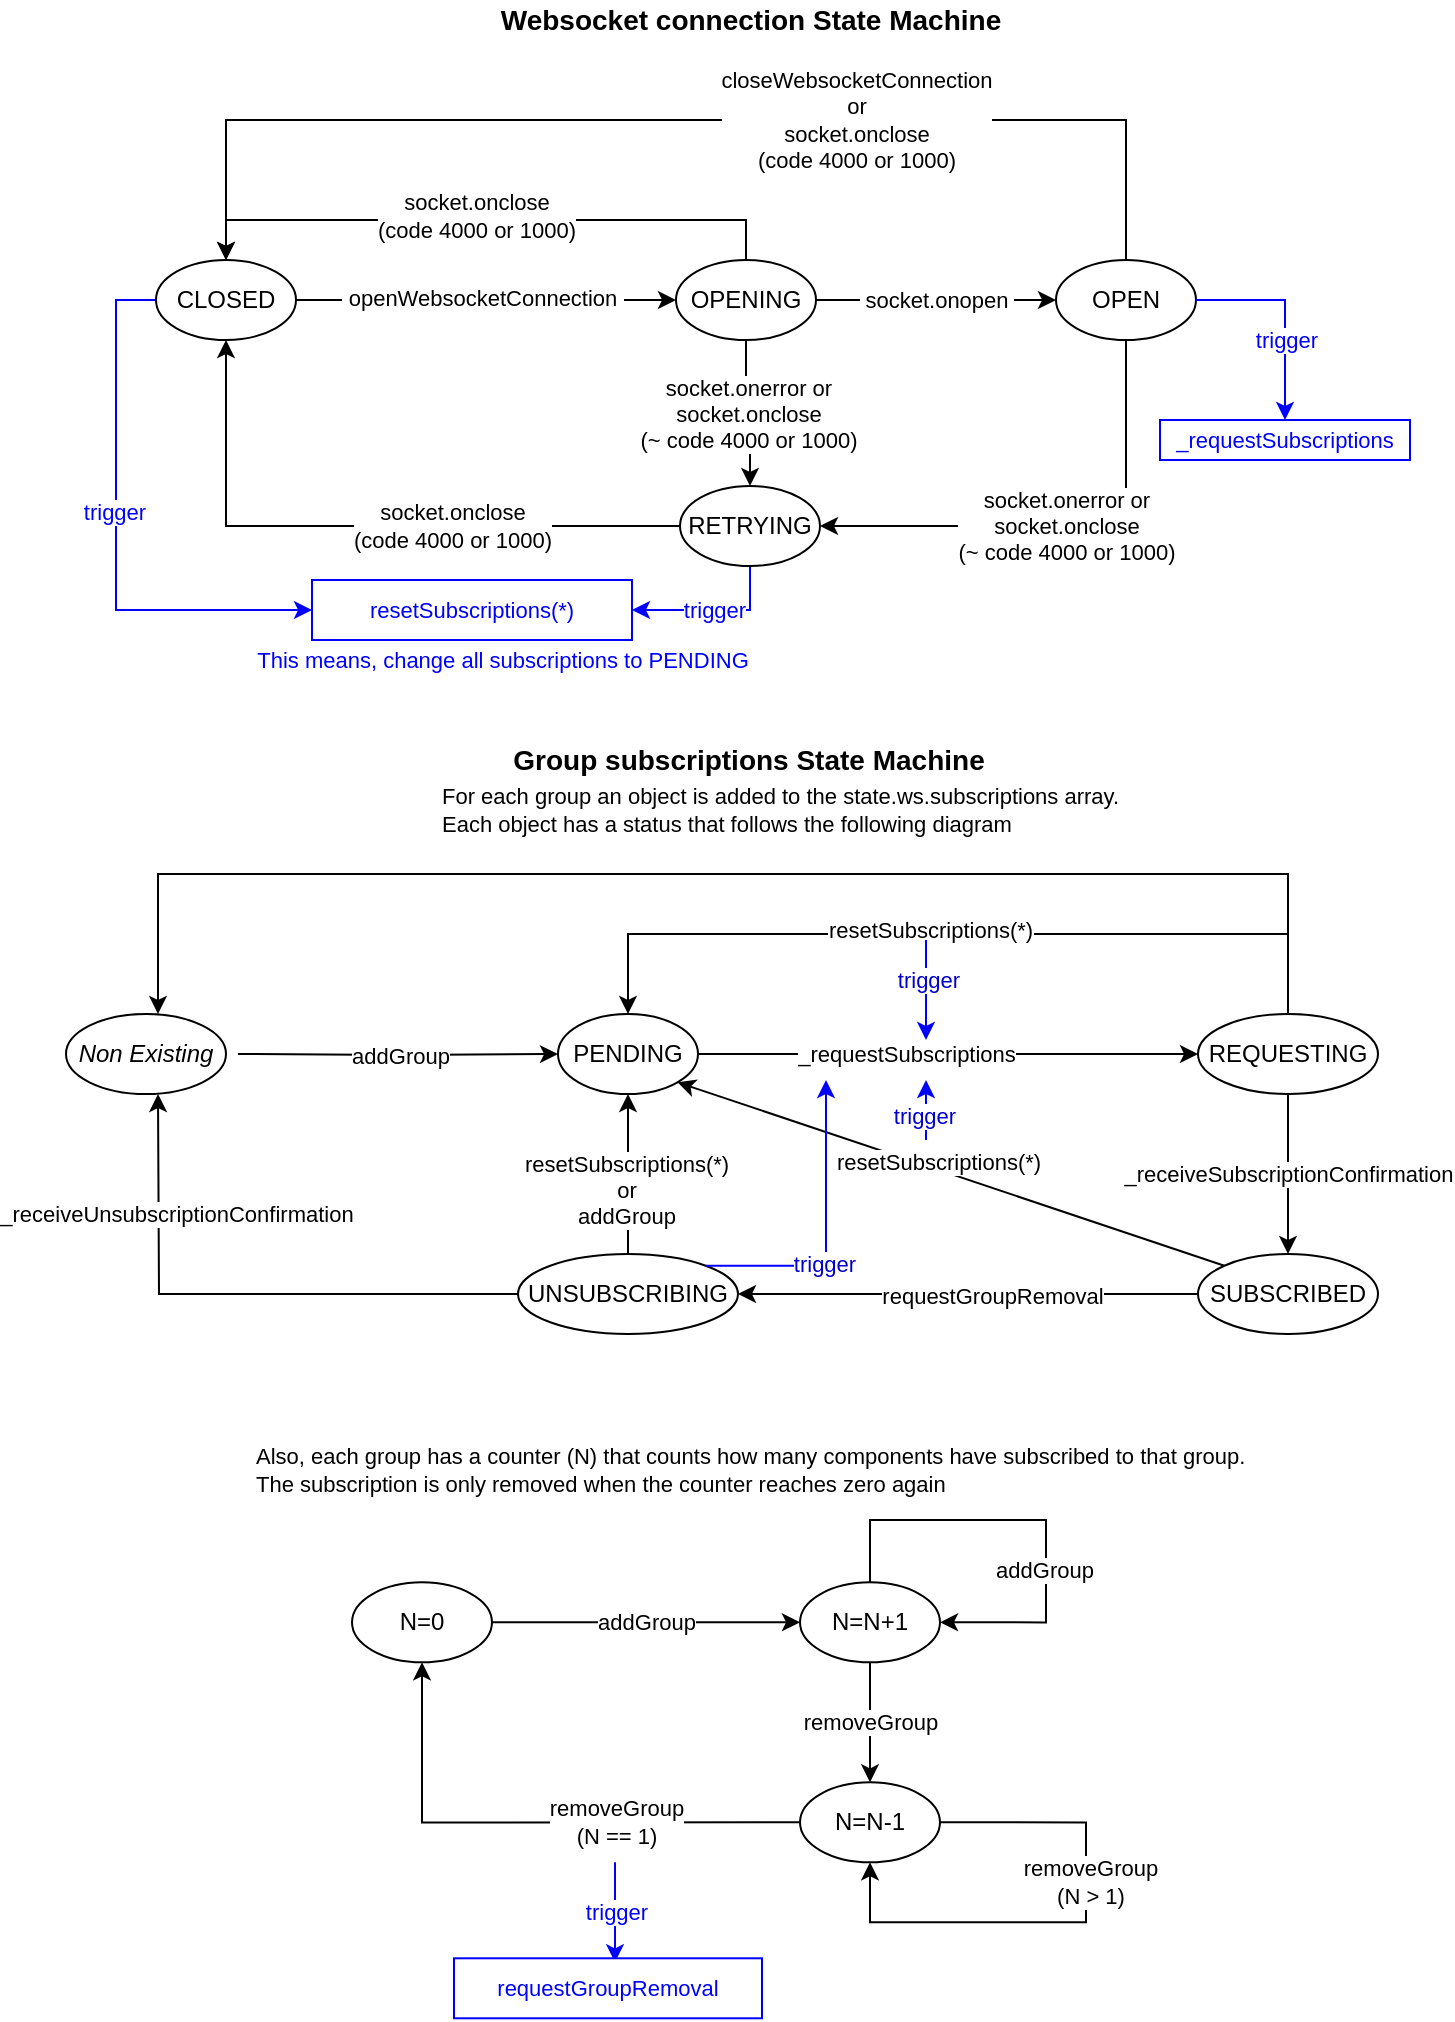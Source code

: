 <mxfile version="13.1.3">
    <diagram id="kEPYXezzI-eteoRro5Sk" name="Page-1">
        <mxGraphModel dx="1808" dy="1180" grid="1" gridSize="10" guides="1" tooltips="1" connect="1" arrows="1" fold="1" page="1" pageScale="1" pageWidth="850" pageHeight="1400" math="0" shadow="0">
            <root>
                <mxCell id="0"/>
                <mxCell id="1" parent="0"/>
                <mxCell id="5eSl7V-lfJAm6dB7IAey-51" style="edgeStyle=orthogonalEdgeStyle;rounded=0;orthogonalLoop=1;jettySize=auto;html=1;entryX=0;entryY=0.5;entryDx=0;entryDy=0;strokeColor=#0000FF;fontSize=11;fontColor=#000000;exitX=0;exitY=0.5;exitDx=0;exitDy=0;" parent="1" source="5eSl7V-lfJAm6dB7IAey-1" target="5eSl7V-lfJAm6dB7IAey-45" edge="1">
                    <mxGeometry relative="1" as="geometry">
                        <mxPoint x="162.0" y="343" as="targetPoint"/>
                    </mxGeometry>
                </mxCell>
                <mxCell id="5eSl7V-lfJAm6dB7IAey-52" value="trigger" style="text;html=1;align=center;verticalAlign=middle;resizable=0;points=[];labelBackgroundColor=#ffffff;fontSize=11;fontColor=#0000FF;" parent="5eSl7V-lfJAm6dB7IAey-51" vertex="1" connectable="0">
                    <mxGeometry x="-0.079" y="-1" relative="1" as="geometry">
                        <mxPoint as="offset"/>
                    </mxGeometry>
                </mxCell>
                <mxCell id="5eSl7V-lfJAm6dB7IAey-1" value="CLOSED" style="ellipse;whiteSpace=wrap;html=1;" parent="1" vertex="1">
                    <mxGeometry x="155" y="160" width="70" height="40" as="geometry"/>
                </mxCell>
                <mxCell id="5eSl7V-lfJAm6dB7IAey-10" value="socket.onerror or&lt;br&gt;socket.onclose&lt;br&gt;(~ code 4000 or 1000)" style="edgeStyle=orthogonalEdgeStyle;rounded=0;orthogonalLoop=1;jettySize=auto;html=1;entryX=0.5;entryY=0;entryDx=0;entryDy=0;" parent="1" source="5eSl7V-lfJAm6dB7IAey-2" target="5eSl7V-lfJAm6dB7IAey-4" edge="1">
                    <mxGeometry relative="1" as="geometry"/>
                </mxCell>
                <mxCell id="5eSl7V-lfJAm6dB7IAey-14" style="edgeStyle=orthogonalEdgeStyle;rounded=0;orthogonalLoop=1;jettySize=auto;html=1;exitX=0.5;exitY=0;exitDx=0;exitDy=0;fontSize=11;entryX=0.5;entryY=0;entryDx=0;entryDy=0;" parent="1" source="5eSl7V-lfJAm6dB7IAey-2" target="5eSl7V-lfJAm6dB7IAey-1" edge="1">
                    <mxGeometry relative="1" as="geometry">
                        <mxPoint x="450" y="70" as="targetPoint"/>
                        <Array as="points">
                            <mxPoint x="450" y="140"/>
                            <mxPoint x="190" y="140"/>
                        </Array>
                    </mxGeometry>
                </mxCell>
                <mxCell id="5eSl7V-lfJAm6dB7IAey-15" value="socket.onclose&lt;br&gt;(code 4000 or 1000)" style="text;html=1;align=center;verticalAlign=middle;resizable=0;points=[];labelBackgroundColor=#ffffff;fontSize=11;" parent="5eSl7V-lfJAm6dB7IAey-14" vertex="1" connectable="0">
                    <mxGeometry x="0.035" y="-2" relative="1" as="geometry">
                        <mxPoint as="offset"/>
                    </mxGeometry>
                </mxCell>
                <mxCell id="5eSl7V-lfJAm6dB7IAey-2" value="OPENING" style="ellipse;whiteSpace=wrap;html=1;" parent="1" vertex="1">
                    <mxGeometry x="415" y="160" width="70" height="40" as="geometry"/>
                </mxCell>
                <mxCell id="5eSl7V-lfJAm6dB7IAey-3" value="OPEN" style="ellipse;whiteSpace=wrap;html=1;" parent="1" vertex="1">
                    <mxGeometry x="605" y="160" width="70" height="40" as="geometry"/>
                </mxCell>
                <mxCell id="5eSl7V-lfJAm6dB7IAey-16" value="socket.onclose&lt;br&gt;(code 4000 or 1000)" style="edgeStyle=orthogonalEdgeStyle;rounded=0;orthogonalLoop=1;jettySize=auto;html=1;entryX=0.5;entryY=1;entryDx=0;entryDy=0;fontSize=11;" parent="1" source="5eSl7V-lfJAm6dB7IAey-4" target="5eSl7V-lfJAm6dB7IAey-1" edge="1">
                    <mxGeometry x="-0.288" relative="1" as="geometry">
                        <mxPoint as="offset"/>
                    </mxGeometry>
                </mxCell>
                <mxCell id="5eSl7V-lfJAm6dB7IAey-47" value="&lt;font color=&quot;#0000ff&quot;&gt;trigger&lt;/font&gt;" style="edgeStyle=orthogonalEdgeStyle;rounded=0;orthogonalLoop=1;jettySize=auto;html=1;exitX=0.5;exitY=1;exitDx=0;exitDy=0;entryX=1;entryY=0.5;entryDx=0;entryDy=0;fontSize=11;strokeColor=#0000FF;" parent="1" source="5eSl7V-lfJAm6dB7IAey-4" target="5eSl7V-lfJAm6dB7IAey-45" edge="1">
                    <mxGeometry relative="1" as="geometry"/>
                </mxCell>
                <mxCell id="5eSl7V-lfJAm6dB7IAey-4" value="RETRYING" style="ellipse;whiteSpace=wrap;html=1;" parent="1" vertex="1">
                    <mxGeometry x="417" y="273" width="70" height="40" as="geometry"/>
                </mxCell>
                <mxCell id="5eSl7V-lfJAm6dB7IAey-5" value="" style="endArrow=classic;html=1;entryX=0;entryY=0.5;entryDx=0;entryDy=0;exitX=1;exitY=0.5;exitDx=0;exitDy=0;" parent="1" source="5eSl7V-lfJAm6dB7IAey-1" target="5eSl7V-lfJAm6dB7IAey-2" edge="1">
                    <mxGeometry width="50" height="50" relative="1" as="geometry">
                        <mxPoint x="365" y="480" as="sourcePoint"/>
                        <mxPoint x="415" y="430" as="targetPoint"/>
                    </mxGeometry>
                </mxCell>
                <mxCell id="5eSl7V-lfJAm6dB7IAey-9" value="&amp;nbsp;openWebsocketConnection&amp;nbsp;" style="text;html=1;align=center;verticalAlign=middle;resizable=0;points=[];labelBackgroundColor=#ffffff;fontSize=11;" parent="5eSl7V-lfJAm6dB7IAey-5" vertex="1" connectable="0">
                    <mxGeometry x="-0.022" y="1" relative="1" as="geometry">
                        <mxPoint as="offset"/>
                    </mxGeometry>
                </mxCell>
                <mxCell id="5eSl7V-lfJAm6dB7IAey-7" value="&lt;font style=&quot;font-size: 11px&quot;&gt;&amp;nbsp;socket.onopen&amp;nbsp;&lt;/font&gt;" style="endArrow=classic;html=1;entryX=0;entryY=0.5;entryDx=0;entryDy=0;exitX=1;exitY=0.5;exitDx=0;exitDy=0;" parent="1" source="5eSl7V-lfJAm6dB7IAey-2" target="5eSl7V-lfJAm6dB7IAey-3" edge="1">
                    <mxGeometry width="50" height="50" relative="1" as="geometry">
                        <mxPoint x="365" y="480" as="sourcePoint"/>
                        <mxPoint x="415" y="430" as="targetPoint"/>
                    </mxGeometry>
                </mxCell>
                <mxCell id="5eSl7V-lfJAm6dB7IAey-12" value="socket.onerror or&lt;br&gt;socket.onclose&lt;br&gt;(~ code 4000 or 1000)" style="edgeStyle=orthogonalEdgeStyle;rounded=0;orthogonalLoop=1;jettySize=auto;html=1;entryX=1;entryY=0.5;entryDx=0;entryDy=0;exitX=0.5;exitY=1;exitDx=0;exitDy=0;" parent="1" source="5eSl7V-lfJAm6dB7IAey-3" target="5eSl7V-lfJAm6dB7IAey-4" edge="1">
                    <mxGeometry relative="1" as="geometry">
                        <mxPoint x="460" y="210" as="sourcePoint"/>
                        <mxPoint x="460" y="330" as="targetPoint"/>
                    </mxGeometry>
                </mxCell>
                <mxCell id="5eSl7V-lfJAm6dB7IAey-13" value="closeWebsocketConnection&lt;br&gt;or&lt;br&gt;socket.onclose&lt;br&gt;(code 4000 or 1000)" style="edgeStyle=orthogonalEdgeStyle;rounded=0;orthogonalLoop=1;jettySize=auto;html=1;entryX=0.5;entryY=0;entryDx=0;entryDy=0;exitX=0.5;exitY=0;exitDx=0;exitDy=0;" parent="1" source="5eSl7V-lfJAm6dB7IAey-3" target="5eSl7V-lfJAm6dB7IAey-1" edge="1">
                    <mxGeometry x="-0.305" relative="1" as="geometry">
                        <mxPoint x="690" y="210" as="sourcePoint"/>
                        <mxPoint x="495" y="350" as="targetPoint"/>
                        <Array as="points">
                            <mxPoint x="640" y="90"/>
                            <mxPoint x="190" y="90"/>
                        </Array>
                        <mxPoint as="offset"/>
                    </mxGeometry>
                </mxCell>
                <mxCell id="5eSl7V-lfJAm6dB7IAey-17" value="&lt;font style=&quot;font-size: 14px&quot;&gt;Websocket connection State Machine&lt;/font&gt;" style="text;html=1;align=center;verticalAlign=middle;resizable=0;points=[];autosize=1;fontSize=11;fontStyle=1" parent="1" vertex="1">
                    <mxGeometry x="317" y="30" width="270" height="20" as="geometry"/>
                </mxCell>
                <mxCell id="5eSl7V-lfJAm6dB7IAey-20" value="&lt;font style=&quot;font-size: 14px&quot;&gt;Group subscriptions State Machine&lt;/font&gt;" style="text;html=1;align=center;verticalAlign=middle;resizable=0;points=[];autosize=1;fontSize=11;fontStyle=1" parent="1" vertex="1">
                    <mxGeometry x="326" y="400" width="250" height="20" as="geometry"/>
                </mxCell>
                <mxCell id="5eSl7V-lfJAm6dB7IAey-28" style="edgeStyle=orthogonalEdgeStyle;rounded=0;orthogonalLoop=1;jettySize=auto;html=1;exitX=1;exitY=0.5;exitDx=0;exitDy=0;fontSize=11;" parent="1" source="5eSl7V-lfJAm6dB7IAey-21" target="5eSl7V-lfJAm6dB7IAey-23" edge="1">
                    <mxGeometry relative="1" as="geometry"/>
                </mxCell>
                <mxCell id="5eSl7V-lfJAm6dB7IAey-29" value="_requestSubscriptions" style="text;html=1;align=center;verticalAlign=middle;resizable=0;points=[];labelBackgroundColor=#ffffff;fontSize=11;" parent="5eSl7V-lfJAm6dB7IAey-28" vertex="1" connectable="0">
                    <mxGeometry x="-0.275" y="4" relative="1" as="geometry">
                        <mxPoint x="13.17" y="4" as="offset"/>
                    </mxGeometry>
                </mxCell>
                <mxCell id="5eSl7V-lfJAm6dB7IAey-21" value="PENDING" style="ellipse;whiteSpace=wrap;html=1;" parent="1" vertex="1">
                    <mxGeometry x="356" y="537" width="70" height="40" as="geometry"/>
                </mxCell>
                <mxCell id="5eSl7V-lfJAm6dB7IAey-27" value="&lt;div&gt;addGroup&lt;br&gt;&lt;/div&gt;" style="edgeStyle=orthogonalEdgeStyle;rounded=0;orthogonalLoop=1;jettySize=auto;html=1;entryX=0;entryY=0.5;entryDx=0;entryDy=0;fontSize=11;" parent="1" target="5eSl7V-lfJAm6dB7IAey-21" edge="1">
                    <mxGeometry relative="1" as="geometry">
                        <mxPoint x="196" y="557" as="sourcePoint"/>
                    </mxGeometry>
                </mxCell>
                <mxCell id="5eSl7V-lfJAm6dB7IAey-22" value="&lt;i&gt;Non Existing&lt;/i&gt;" style="ellipse;whiteSpace=wrap;html=1;" parent="1" vertex="1">
                    <mxGeometry x="110" y="537" width="80" height="40" as="geometry"/>
                </mxCell>
                <mxCell id="5eSl7V-lfJAm6dB7IAey-30" value="_receiveSubscriptionConfirmation" style="edgeStyle=orthogonalEdgeStyle;rounded=0;orthogonalLoop=1;jettySize=auto;html=1;entryX=0.5;entryY=0;entryDx=0;entryDy=0;fontSize=11;" parent="1" source="5eSl7V-lfJAm6dB7IAey-23" target="5eSl7V-lfJAm6dB7IAey-24" edge="1">
                    <mxGeometry relative="1" as="geometry"/>
                </mxCell>
                <mxCell id="5eSl7V-lfJAm6dB7IAey-38" style="edgeStyle=orthogonalEdgeStyle;rounded=0;orthogonalLoop=1;jettySize=auto;html=1;exitX=0.5;exitY=0;exitDx=0;exitDy=0;entryX=0.5;entryY=0;entryDx=0;entryDy=0;fontSize=11;" parent="1" source="5eSl7V-lfJAm6dB7IAey-23" target="5eSl7V-lfJAm6dB7IAey-21" edge="1">
                    <mxGeometry relative="1" as="geometry">
                        <Array as="points">
                            <mxPoint x="721" y="497"/>
                            <mxPoint x="391" y="497"/>
                        </Array>
                    </mxGeometry>
                </mxCell>
                <mxCell id="5eSl7V-lfJAm6dB7IAey-40" value="&lt;span style=&quot;white-space: normal&quot;&gt;resetSubscriptions(*)&lt;/span&gt;" style="text;html=1;align=center;verticalAlign=middle;resizable=0;points=[];labelBackgroundColor=#ffffff;fontSize=11;" parent="5eSl7V-lfJAm6dB7IAey-38" vertex="1" connectable="0">
                    <mxGeometry x="0.07" y="-2" relative="1" as="geometry">
                        <mxPoint as="offset"/>
                    </mxGeometry>
                </mxCell>
                <mxCell id="5eSl7V-lfJAm6dB7IAey-58" style="edgeStyle=orthogonalEdgeStyle;rounded=0;orthogonalLoop=1;jettySize=auto;html=1;exitX=0.5;exitY=0;exitDx=0;exitDy=0;entryX=0.5;entryY=0;entryDx=0;entryDy=0;strokeColor=#000000;fontSize=11;fontColor=#0000FF;" parent="1" source="5eSl7V-lfJAm6dB7IAey-23" edge="1">
                    <mxGeometry relative="1" as="geometry">
                        <mxPoint x="156" y="537" as="targetPoint"/>
                        <Array as="points">
                            <mxPoint x="721" y="467"/>
                            <mxPoint x="156" y="467"/>
                        </Array>
                    </mxGeometry>
                </mxCell>
                <mxCell id="5eSl7V-lfJAm6dB7IAey-23" value="REQUESTING" style="ellipse;whiteSpace=wrap;html=1;" parent="1" vertex="1">
                    <mxGeometry x="676" y="537" width="90" height="40" as="geometry"/>
                </mxCell>
                <mxCell id="5eSl7V-lfJAm6dB7IAey-26" value="" style="edgeStyle=orthogonalEdgeStyle;rounded=0;orthogonalLoop=1;jettySize=auto;html=1;fontSize=11;" parent="1" source="5eSl7V-lfJAm6dB7IAey-24" target="5eSl7V-lfJAm6dB7IAey-25" edge="1">
                    <mxGeometry relative="1" as="geometry"/>
                </mxCell>
                <mxCell id="5eSl7V-lfJAm6dB7IAey-31" value="requestGroupRemoval" style="text;html=1;align=center;verticalAlign=middle;resizable=0;points=[];labelBackgroundColor=#ffffff;fontSize=11;" parent="5eSl7V-lfJAm6dB7IAey-26" vertex="1" connectable="0">
                    <mxGeometry x="-0.105" y="1" relative="1" as="geometry">
                        <mxPoint as="offset"/>
                    </mxGeometry>
                </mxCell>
                <mxCell id="5eSl7V-lfJAm6dB7IAey-36" style="rounded=0;orthogonalLoop=1;jettySize=auto;html=1;exitX=0;exitY=0;exitDx=0;exitDy=0;entryX=1;entryY=1;entryDx=0;entryDy=0;fontSize=11;" parent="1" source="5eSl7V-lfJAm6dB7IAey-24" target="5eSl7V-lfJAm6dB7IAey-21" edge="1">
                    <mxGeometry relative="1" as="geometry"/>
                </mxCell>
                <mxCell id="5eSl7V-lfJAm6dB7IAey-37" value="&lt;span style=&quot;white-space: normal&quot;&gt;resetSubscriptions(*)&lt;/span&gt;" style="text;html=1;align=center;verticalAlign=middle;resizable=0;points=[];labelBackgroundColor=#ffffff;fontSize=11;fontColor=#000000;" parent="5eSl7V-lfJAm6dB7IAey-36" vertex="1" connectable="0">
                    <mxGeometry x="0.056" y="-4" relative="1" as="geometry">
                        <mxPoint as="offset"/>
                    </mxGeometry>
                </mxCell>
                <mxCell id="5eSl7V-lfJAm6dB7IAey-24" value="SUBSCRIBED" style="ellipse;whiteSpace=wrap;html=1;" parent="1" vertex="1">
                    <mxGeometry x="676" y="657" width="90" height="40" as="geometry"/>
                </mxCell>
                <mxCell id="5eSl7V-lfJAm6dB7IAey-32" style="edgeStyle=orthogonalEdgeStyle;rounded=0;orthogonalLoop=1;jettySize=auto;html=1;exitX=0;exitY=0.5;exitDx=0;exitDy=0;entryX=0.5;entryY=1;entryDx=0;entryDy=0;fontSize=11;" parent="1" source="5eSl7V-lfJAm6dB7IAey-25" edge="1">
                    <mxGeometry relative="1" as="geometry">
                        <mxPoint x="156" y="577" as="targetPoint"/>
                    </mxGeometry>
                </mxCell>
                <mxCell id="5eSl7V-lfJAm6dB7IAey-33" value="_receiveUnsubscriptionConfirmation" style="text;html=1;align=center;verticalAlign=middle;resizable=0;points=[];labelBackgroundColor=#ffffff;fontSize=11;" parent="5eSl7V-lfJAm6dB7IAey-32" vertex="1" connectable="0">
                    <mxGeometry x="-0.224" y="2" relative="1" as="geometry">
                        <mxPoint x="-63" y="-42" as="offset"/>
                    </mxGeometry>
                </mxCell>
                <mxCell id="5eSl7V-lfJAm6dB7IAey-34" style="edgeStyle=orthogonalEdgeStyle;rounded=0;orthogonalLoop=1;jettySize=auto;html=1;entryX=0.5;entryY=1;entryDx=0;entryDy=0;fontSize=11;" parent="1" source="5eSl7V-lfJAm6dB7IAey-25" target="5eSl7V-lfJAm6dB7IAey-21" edge="1">
                    <mxGeometry relative="1" as="geometry"/>
                </mxCell>
                <mxCell id="5eSl7V-lfJAm6dB7IAey-35" value="&lt;span style=&quot;white-space: normal&quot;&gt;resetSubscriptions(*)&lt;br&gt;or&lt;br&gt;&lt;/span&gt;addGroup&lt;span style=&quot;white-space: normal&quot;&gt;&lt;br&gt;&lt;/span&gt;" style="text;html=1;align=center;verticalAlign=middle;resizable=0;points=[];labelBackgroundColor=#ffffff;fontSize=11;fontColor=#000000;" parent="5eSl7V-lfJAm6dB7IAey-34" vertex="1" connectable="0">
                    <mxGeometry x="-0.2" y="1" relative="1" as="geometry">
                        <mxPoint as="offset"/>
                    </mxGeometry>
                </mxCell>
                <mxCell id="5eSl7V-lfJAm6dB7IAey-25" value="UNSUBSCRIBING" style="ellipse;whiteSpace=wrap;html=1;" parent="1" vertex="1">
                    <mxGeometry x="336" y="657" width="110" height="40" as="geometry"/>
                </mxCell>
                <mxCell id="5eSl7V-lfJAm6dB7IAey-41" value="&lt;div style=&quot;text-align: justify&quot;&gt;&lt;span&gt;For each group an object is added to the state.ws.subscriptions array.&lt;/span&gt;&lt;/div&gt;&lt;div style=&quot;text-align: justify&quot;&gt;&lt;span&gt;Each object has a status that follows the following diagram&lt;/span&gt;&lt;/div&gt;" style="text;html=1;align=left;verticalAlign=middle;resizable=0;points=[];autosize=1;fontSize=11;" parent="1" vertex="1">
                    <mxGeometry x="296" y="420" width="350" height="30" as="geometry"/>
                </mxCell>
                <mxCell id="5eSl7V-lfJAm6dB7IAey-45" value="&lt;span style=&quot;color: rgb(0 , 0 , 255) ; white-space: normal ; background-color: rgb(255 , 255 , 255)&quot;&gt;resetSubscriptions(*)&lt;/span&gt;" style="rounded=0;whiteSpace=wrap;html=1;fontSize=11;strokeColor=#0000FF;" parent="1" vertex="1">
                    <mxGeometry x="233" y="320" width="160" height="30" as="geometry"/>
                </mxCell>
                <mxCell id="5eSl7V-lfJAm6dB7IAey-48" value="&lt;font color=&quot;#0000ff&quot;&gt;trigger&lt;/font&gt;" style="edgeStyle=orthogonalEdgeStyle;rounded=0;orthogonalLoop=1;jettySize=auto;html=1;exitX=1;exitY=0.5;exitDx=0;exitDy=0;entryX=0.5;entryY=0;entryDx=0;entryDy=0;fontSize=11;strokeColor=#0000FF;" parent="1" source="5eSl7V-lfJAm6dB7IAey-3" target="5eSl7V-lfJAm6dB7IAey-49" edge="1">
                    <mxGeometry x="-0.148" y="-20" relative="1" as="geometry">
                        <mxPoint x="595.0" y="230" as="sourcePoint"/>
                        <mxPoint x="20" y="20" as="offset"/>
                    </mxGeometry>
                </mxCell>
                <mxCell id="5eSl7V-lfJAm6dB7IAey-49" value="&lt;span style=&quot;white-space: nowrap ; background-color: rgb(255 , 255 , 255)&quot;&gt;&lt;font color=&quot;#0000ff&quot;&gt;_requestSubscriptions&lt;/font&gt;&lt;/span&gt;" style="rounded=0;whiteSpace=wrap;html=1;fontSize=11;strokeColor=#0000FF;" parent="1" vertex="1">
                    <mxGeometry x="657" y="240" width="125" height="20" as="geometry"/>
                </mxCell>
                <mxCell id="5eSl7V-lfJAm6dB7IAey-61" value="This means, change all subscriptions to PENDING" style="text;html=1;align=center;verticalAlign=middle;resizable=0;points=[];autosize=1;fontSize=11;fontColor=#0000FF;" parent="1" vertex="1">
                    <mxGeometry x="198" y="350" width="260" height="20" as="geometry"/>
                </mxCell>
                <mxCell id="qNFNDbe4jiyq5inCQdv4-1" value="N=0" style="ellipse;whiteSpace=wrap;html=1;" parent="1" vertex="1">
                    <mxGeometry x="253" y="821.15" width="70" height="40" as="geometry"/>
                </mxCell>
                <mxCell id="qNFNDbe4jiyq5inCQdv4-8" value="removeGroup" style="edgeStyle=orthogonalEdgeStyle;rounded=0;orthogonalLoop=1;jettySize=auto;html=1;exitX=0.5;exitY=1;exitDx=0;exitDy=0;entryX=0.5;entryY=0;entryDx=0;entryDy=0;" parent="1" source="qNFNDbe4jiyq5inCQdv4-5" target="qNFNDbe4jiyq5inCQdv4-7" edge="1">
                    <mxGeometry relative="1" as="geometry"/>
                </mxCell>
                <mxCell id="qNFNDbe4jiyq5inCQdv4-5" value="N=N+1" style="ellipse;whiteSpace=wrap;html=1;" parent="1" vertex="1">
                    <mxGeometry x="477" y="821.15" width="70" height="40" as="geometry"/>
                </mxCell>
                <mxCell id="qNFNDbe4jiyq5inCQdv4-6" value="&lt;div&gt;addGroup&lt;br&gt;&lt;/div&gt;" style="edgeStyle=orthogonalEdgeStyle;rounded=0;orthogonalLoop=1;jettySize=auto;html=1;entryX=0;entryY=0.5;entryDx=0;entryDy=0;fontSize=11;exitX=1;exitY=0.5;exitDx=0;exitDy=0;" parent="1" source="qNFNDbe4jiyq5inCQdv4-1" target="qNFNDbe4jiyq5inCQdv4-5" edge="1">
                    <mxGeometry relative="1" as="geometry">
                        <mxPoint x="330" y="841.15" as="sourcePoint"/>
                    </mxGeometry>
                </mxCell>
                <mxCell id="qNFNDbe4jiyq5inCQdv4-14" style="edgeStyle=orthogonalEdgeStyle;rounded=0;orthogonalLoop=1;jettySize=auto;html=1;exitX=0;exitY=0.5;exitDx=0;exitDy=0;entryX=0.5;entryY=1;entryDx=0;entryDy=0;" parent="1" source="qNFNDbe4jiyq5inCQdv4-7" target="qNFNDbe4jiyq5inCQdv4-1" edge="1">
                    <mxGeometry relative="1" as="geometry"/>
                </mxCell>
                <mxCell id="qNFNDbe4jiyq5inCQdv4-15" value="removeGroup&lt;br&gt;(N == 1)" style="edgeLabel;html=1;align=center;verticalAlign=middle;resizable=0;points=[];" parent="qNFNDbe4jiyq5inCQdv4-14" vertex="1" connectable="0">
                    <mxGeometry x="-0.178" relative="1" as="geometry">
                        <mxPoint x="17.86" as="offset"/>
                    </mxGeometry>
                </mxCell>
                <mxCell id="qNFNDbe4jiyq5inCQdv4-7" value="N=N-1" style="ellipse;whiteSpace=wrap;html=1;" parent="1" vertex="1">
                    <mxGeometry x="477" y="921.15" width="70" height="40" as="geometry"/>
                </mxCell>
                <mxCell id="qNFNDbe4jiyq5inCQdv4-9" style="edgeStyle=orthogonalEdgeStyle;rounded=0;orthogonalLoop=1;jettySize=auto;html=1;exitX=0.5;exitY=0;exitDx=0;exitDy=0;entryX=1;entryY=0.5;entryDx=0;entryDy=0;" parent="1" source="qNFNDbe4jiyq5inCQdv4-5" target="qNFNDbe4jiyq5inCQdv4-5" edge="1">
                    <mxGeometry relative="1" as="geometry">
                        <Array as="points">
                            <mxPoint x="512" y="790"/>
                            <mxPoint x="600" y="790"/>
                            <mxPoint x="600" y="841"/>
                        </Array>
                    </mxGeometry>
                </mxCell>
                <mxCell id="qNFNDbe4jiyq5inCQdv4-10" value="addGroup" style="edgeLabel;html=1;align=center;verticalAlign=middle;resizable=0;points=[];" parent="qNFNDbe4jiyq5inCQdv4-9" vertex="1" connectable="0">
                    <mxGeometry x="0.382" y="-1" relative="1" as="geometry">
                        <mxPoint y="-10.86" as="offset"/>
                    </mxGeometry>
                </mxCell>
                <mxCell id="qNFNDbe4jiyq5inCQdv4-11" style="edgeStyle=orthogonalEdgeStyle;rounded=0;orthogonalLoop=1;jettySize=auto;html=1;exitX=1;exitY=0.5;exitDx=0;exitDy=0;entryX=0.5;entryY=1;entryDx=0;entryDy=0;" parent="1" source="qNFNDbe4jiyq5inCQdv4-7" target="qNFNDbe4jiyq5inCQdv4-7" edge="1">
                    <mxGeometry relative="1" as="geometry">
                        <Array as="points">
                            <mxPoint x="620" y="941.15"/>
                            <mxPoint x="620" y="991.15"/>
                            <mxPoint x="512" y="991.15"/>
                        </Array>
                    </mxGeometry>
                </mxCell>
                <mxCell id="qNFNDbe4jiyq5inCQdv4-12" value="removeGroup&lt;br&gt;(N &amp;gt; 1)" style="edgeLabel;html=1;align=center;verticalAlign=middle;resizable=0;points=[];" parent="qNFNDbe4jiyq5inCQdv4-11" vertex="1" connectable="0">
                    <mxGeometry x="-0.34" y="-2" relative="1" as="geometry">
                        <mxPoint x="3.97" y="16.74" as="offset"/>
                    </mxGeometry>
                </mxCell>
                <mxCell id="qNFNDbe4jiyq5inCQdv4-16" value="&lt;font color=&quot;#0000ff&quot;&gt;trigger&lt;/font&gt;" style="edgeStyle=orthogonalEdgeStyle;rounded=0;orthogonalLoop=1;jettySize=auto;html=1;fontSize=11;strokeColor=#0000FF;" parent="1" edge="1">
                    <mxGeometry relative="1" as="geometry">
                        <mxPoint x="384.5" y="961.15" as="sourcePoint"/>
                        <mxPoint x="384.5" y="1011.15" as="targetPoint"/>
                        <Array as="points">
                            <mxPoint x="384.5" y="961.15"/>
                        </Array>
                    </mxGeometry>
                </mxCell>
                <mxCell id="qNFNDbe4jiyq5inCQdv4-17" value="&lt;font color=&quot;#0000ff&quot;&gt;requestGroupRemoval&lt;/font&gt;" style="rounded=0;whiteSpace=wrap;html=1;fontSize=11;strokeColor=#0000FF;" parent="1" vertex="1">
                    <mxGeometry x="304" y="1009.15" width="154" height="30" as="geometry"/>
                </mxCell>
                <mxCell id="qNFNDbe4jiyq5inCQdv4-18" value="&lt;div style=&quot;text-align: justify&quot;&gt;Also, each group has a counter (N) that counts how many components have subscribed to that group.&lt;/div&gt;&lt;div style=&quot;text-align: justify&quot;&gt;The subscription is only removed when the counter reaches zero again&lt;/div&gt;" style="text;html=1;align=left;verticalAlign=middle;resizable=0;points=[];autosize=1;fontSize=11;" parent="1" vertex="1">
                    <mxGeometry x="203" y="750" width="510" height="30" as="geometry"/>
                </mxCell>
                <mxCell id="2" style="edgeStyle=orthogonalEdgeStyle;rounded=0;orthogonalLoop=1;jettySize=auto;html=1;fontSize=11;strokeColor=#0000FF;" edge="1" parent="1">
                    <mxGeometry relative="1" as="geometry">
                        <mxPoint x="540" y="600" as="sourcePoint"/>
                        <mxPoint x="540" y="570" as="targetPoint"/>
                    </mxGeometry>
                </mxCell>
                <mxCell id="3" value="&lt;span style=&quot;white-space: normal&quot;&gt;&lt;font color=&quot;#0000cc&quot;&gt;trigger&lt;/font&gt;&lt;br&gt;&lt;/span&gt;" style="text;html=1;align=center;verticalAlign=middle;resizable=0;points=[];labelBackgroundColor=#ffffff;fontSize=11;fontColor=#000000;" vertex="1" connectable="0" parent="2">
                    <mxGeometry x="-0.2" y="1" relative="1" as="geometry">
                        <mxPoint as="offset"/>
                    </mxGeometry>
                </mxCell>
                <mxCell id="4" style="edgeStyle=orthogonalEdgeStyle;rounded=0;orthogonalLoop=1;jettySize=auto;html=1;fontSize=11;strokeColor=#0000FF;" edge="1" parent="1">
                    <mxGeometry relative="1" as="geometry">
                        <mxPoint x="540" y="500" as="sourcePoint"/>
                        <mxPoint x="540" y="550" as="targetPoint"/>
                    </mxGeometry>
                </mxCell>
                <mxCell id="5" value="&lt;span style=&quot;white-space: normal&quot;&gt;&lt;font color=&quot;#0000cc&quot;&gt;trigger&lt;/font&gt;&lt;br&gt;&lt;/span&gt;" style="text;html=1;align=center;verticalAlign=middle;resizable=0;points=[];labelBackgroundColor=#ffffff;fontSize=11;fontColor=#000000;" vertex="1" connectable="0" parent="4">
                    <mxGeometry x="-0.2" y="1" relative="1" as="geometry">
                        <mxPoint as="offset"/>
                    </mxGeometry>
                </mxCell>
                <mxCell id="6" style="edgeStyle=orthogonalEdgeStyle;rounded=0;orthogonalLoop=1;jettySize=auto;html=1;fontSize=11;strokeColor=#0000FF;exitX=1;exitY=0;exitDx=0;exitDy=0;" edge="1" parent="1" source="5eSl7V-lfJAm6dB7IAey-25">
                    <mxGeometry relative="1" as="geometry">
                        <mxPoint x="550" y="510" as="sourcePoint"/>
                        <mxPoint x="490" y="570" as="targetPoint"/>
                        <Array as="points">
                            <mxPoint x="490" y="663"/>
                        </Array>
                    </mxGeometry>
                </mxCell>
                <mxCell id="7" value="&lt;span style=&quot;white-space: normal&quot;&gt;&lt;font color=&quot;#0000cc&quot;&gt;trigger&lt;/font&gt;&lt;br&gt;&lt;/span&gt;" style="text;html=1;align=center;verticalAlign=middle;resizable=0;points=[];labelBackgroundColor=#ffffff;fontSize=11;fontColor=#000000;" vertex="1" connectable="0" parent="6">
                    <mxGeometry x="-0.2" y="1" relative="1" as="geometry">
                        <mxPoint as="offset"/>
                    </mxGeometry>
                </mxCell>
            </root>
        </mxGraphModel>
    </diagram>
</mxfile>